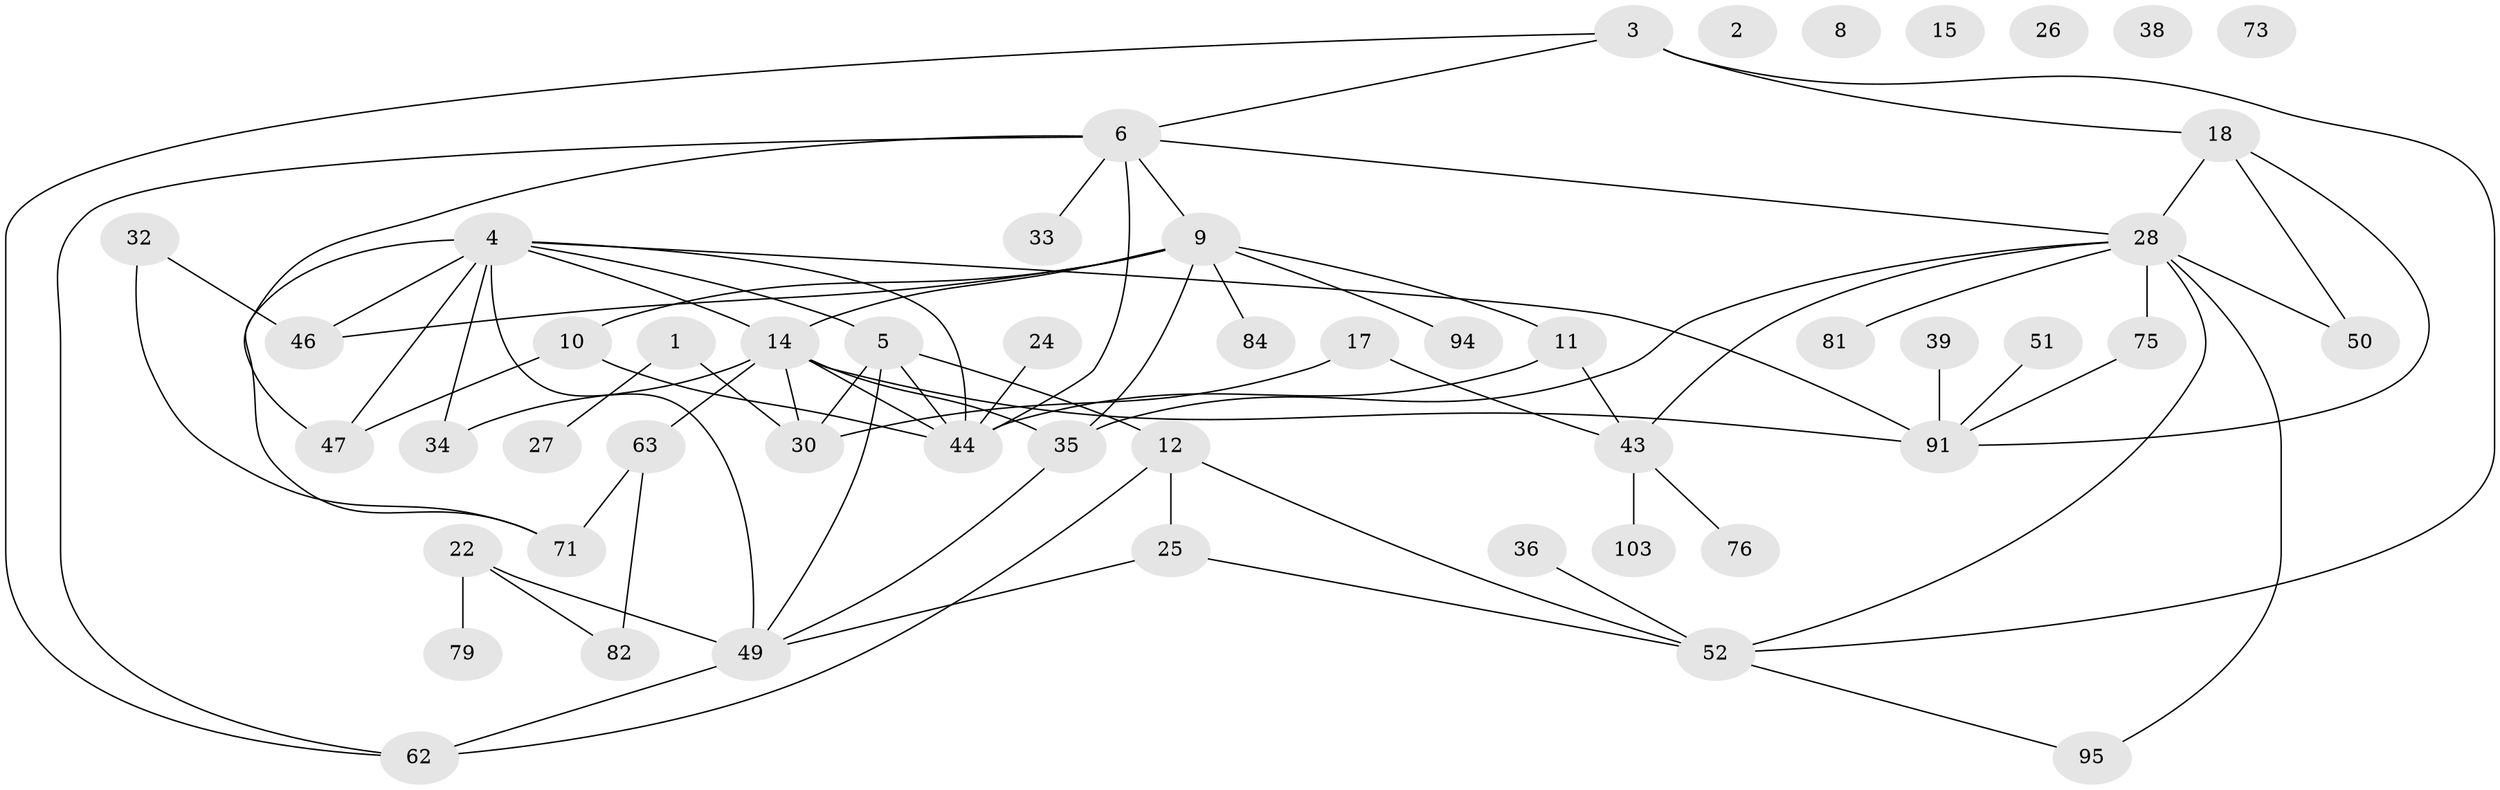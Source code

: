 // original degree distribution, {2: 0.33980582524271846, 0: 0.05825242718446602, 3: 0.22330097087378642, 5: 0.038834951456310676, 4: 0.13592233009708737, 1: 0.1553398058252427, 9: 0.019417475728155338, 6: 0.019417475728155338, 7: 0.009708737864077669}
// Generated by graph-tools (version 1.1) at 2025/13/03/09/25 04:13:03]
// undirected, 51 vertices, 76 edges
graph export_dot {
graph [start="1"]
  node [color=gray90,style=filled];
  1;
  2;
  3 [super="+54+19+23"];
  4 [super="+61+7"];
  5 [super="+64+58"];
  6 [super="+74+20+16"];
  8;
  9 [super="+42+21"];
  10 [super="+41"];
  11 [super="+102+13"];
  12 [super="+59+29"];
  14 [super="+70+55"];
  15;
  17;
  18 [super="+68"];
  22 [super="+31"];
  24;
  25;
  26;
  27 [super="+98"];
  28 [super="+97+40+78"];
  30 [super="+37"];
  32 [super="+88"];
  33;
  34;
  35;
  36 [super="+90"];
  38;
  39;
  43 [super="+48+96"];
  44 [super="+45"];
  46;
  47;
  49 [super="+56"];
  50;
  51;
  52;
  62 [super="+86+87"];
  63 [super="+100"];
  71 [super="+83"];
  73;
  75;
  76;
  79;
  81;
  82;
  84;
  91;
  94;
  95;
  103;
  1 -- 27;
  1 -- 30;
  3 -- 18;
  3 -- 62;
  3 -- 6;
  3 -- 52;
  4 -- 34 [weight=2];
  4 -- 5;
  4 -- 14;
  4 -- 71;
  4 -- 91;
  4 -- 44 [weight=2];
  4 -- 46;
  4 -- 47;
  4 -- 49;
  5 -- 12;
  5 -- 49;
  5 -- 30;
  5 -- 44;
  6 -- 44;
  6 -- 28;
  6 -- 33;
  6 -- 9;
  6 -- 62;
  6 -- 47;
  9 -- 35;
  9 -- 46;
  9 -- 84;
  9 -- 94;
  9 -- 14 [weight=2];
  9 -- 11;
  9 -- 10;
  10 -- 44;
  10 -- 47;
  11 -- 43;
  11 -- 44;
  12 -- 62;
  12 -- 25 [weight=2];
  12 -- 52;
  14 -- 35;
  14 -- 91 [weight=2];
  14 -- 34;
  14 -- 30;
  14 -- 63 [weight=2];
  14 -- 44;
  17 -- 43;
  17 -- 30;
  18 -- 50;
  18 -- 91;
  18 -- 28;
  22 -- 79;
  22 -- 49;
  22 -- 82;
  24 -- 44;
  25 -- 52;
  25 -- 49;
  28 -- 35;
  28 -- 50;
  28 -- 75;
  28 -- 81;
  28 -- 95;
  28 -- 43;
  28 -- 52;
  32 -- 46;
  32 -- 71;
  35 -- 49;
  36 -- 52;
  39 -- 91;
  43 -- 76;
  43 -- 103;
  49 -- 62;
  51 -- 91;
  52 -- 95;
  63 -- 82;
  63 -- 71;
  75 -- 91;
}
